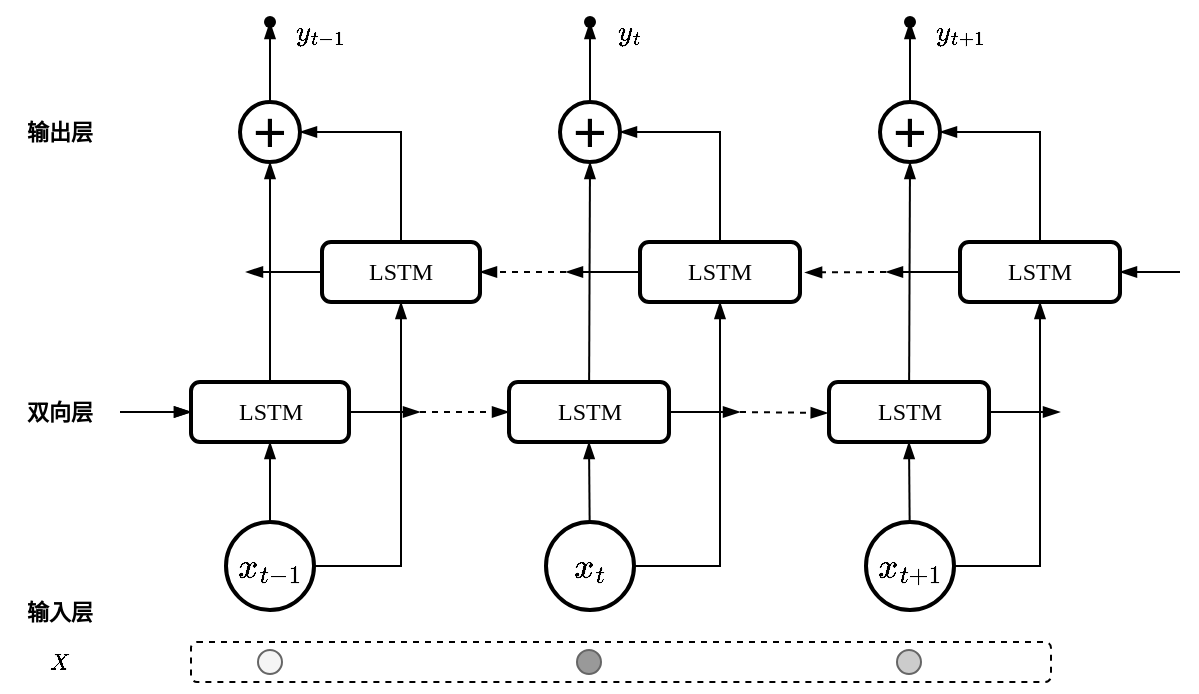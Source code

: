 <mxfile version="21.1.2" type="device">
  <diagram name="第 1 页" id="NGPjoLvIbvqw1ggJ_chU">
    <mxGraphModel dx="1646" dy="478" grid="1" gridSize="10" guides="1" tooltips="1" connect="1" arrows="1" fold="1" page="1" pageScale="1" pageWidth="827" pageHeight="1169" math="1" shadow="0">
      <root>
        <mxCell id="0" />
        <mxCell id="1" parent="0" />
        <mxCell id="ZLLbOFMfKlJB0nouN7ah-18" style="edgeStyle=none;shape=connector;rounded=0;orthogonalLoop=1;jettySize=auto;html=1;labelBackgroundColor=default;strokeColor=default;fontFamily=Helvetica;fontSize=11;fontColor=default;endArrow=blockThin;endFill=1;" parent="1" source="ZLLbOFMfKlJB0nouN7ah-1" target="ZLLbOFMfKlJB0nouN7ah-15" edge="1">
          <mxGeometry relative="1" as="geometry" />
        </mxCell>
        <mxCell id="ZLLbOFMfKlJB0nouN7ah-1" value="&lt;font style=&quot;font-size: 29px;&quot;&gt;+&lt;/font&gt;" style="ellipse;whiteSpace=wrap;html=1;aspect=fixed;fontFamily=Helvetica;fontSize=11;fontColor=default;strokeWidth=2;flipH=0;flipV=0;" parent="1" vertex="1">
          <mxGeometry x="-440" y="400" width="30" height="30" as="geometry" />
        </mxCell>
        <mxCell id="ZLLbOFMfKlJB0nouN7ah-19" style="edgeStyle=none;shape=connector;rounded=0;orthogonalLoop=1;jettySize=auto;html=1;entryX=0.546;entryY=0.952;entryDx=0;entryDy=0;entryPerimeter=0;labelBackgroundColor=default;strokeColor=default;fontFamily=Helvetica;fontSize=11;fontColor=default;endArrow=blockThin;endFill=1;" parent="1" source="ZLLbOFMfKlJB0nouN7ah-2" target="ZLLbOFMfKlJB0nouN7ah-16" edge="1">
          <mxGeometry relative="1" as="geometry" />
        </mxCell>
        <mxCell id="ZLLbOFMfKlJB0nouN7ah-2" value="&lt;font style=&quot;font-size: 29px;&quot;&gt;+&lt;/font&gt;" style="ellipse;whiteSpace=wrap;html=1;aspect=fixed;fontFamily=Helvetica;fontSize=11;fontColor=default;strokeWidth=2;flipH=0;flipV=0;" parent="1" vertex="1">
          <mxGeometry x="-280" y="400" width="30" height="30" as="geometry" />
        </mxCell>
        <mxCell id="ZLLbOFMfKlJB0nouN7ah-20" style="edgeStyle=none;shape=connector;rounded=0;orthogonalLoop=1;jettySize=auto;html=1;labelBackgroundColor=default;strokeColor=default;fontFamily=Helvetica;fontSize=11;fontColor=default;endArrow=blockThin;endFill=1;" parent="1" source="ZLLbOFMfKlJB0nouN7ah-3" target="ZLLbOFMfKlJB0nouN7ah-17" edge="1">
          <mxGeometry relative="1" as="geometry" />
        </mxCell>
        <mxCell id="ZLLbOFMfKlJB0nouN7ah-3" value="&lt;font style=&quot;font-size: 29px;&quot;&gt;+&lt;/font&gt;" style="ellipse;whiteSpace=wrap;html=1;aspect=fixed;fontFamily=Helvetica;fontSize=11;fontColor=default;strokeWidth=2;flipH=0;flipV=0;" parent="1" vertex="1">
          <mxGeometry x="-120" y="400" width="30" height="30" as="geometry" />
        </mxCell>
        <mxCell id="ZLLbOFMfKlJB0nouN7ah-30" style="edgeStyle=orthogonalEdgeStyle;shape=connector;rounded=0;orthogonalLoop=1;jettySize=auto;html=1;entryX=1;entryY=0.5;entryDx=0;entryDy=0;labelBackgroundColor=default;strokeColor=default;fontFamily=Helvetica;fontSize=11;fontColor=default;endArrow=blockThin;endFill=1;" parent="1" source="ZLLbOFMfKlJB0nouN7ah-4" target="ZLLbOFMfKlJB0nouN7ah-1" edge="1">
          <mxGeometry relative="1" as="geometry">
            <Array as="points">
              <mxPoint x="-359" y="415" />
            </Array>
          </mxGeometry>
        </mxCell>
        <mxCell id="ZLLbOFMfKlJB0nouN7ah-58" style="edgeStyle=none;shape=connector;rounded=0;orthogonalLoop=1;jettySize=auto;html=1;labelBackgroundColor=default;strokeColor=default;fontFamily=Helvetica;fontSize=11;fontColor=default;endArrow=blockThin;endFill=1;" parent="1" source="ZLLbOFMfKlJB0nouN7ah-4" edge="1">
          <mxGeometry relative="1" as="geometry">
            <mxPoint x="-437" y="485" as="targetPoint" />
          </mxGeometry>
        </mxCell>
        <mxCell id="ZLLbOFMfKlJB0nouN7ah-4" value="&lt;font face=&quot;Times New Roman&quot;&gt;LSTM&lt;/font&gt;" style="rounded=1;whiteSpace=wrap;html=1;strokeWidth=2;" parent="1" vertex="1">
          <mxGeometry x="-399" y="470" width="79" height="30" as="geometry" />
        </mxCell>
        <mxCell id="ZLLbOFMfKlJB0nouN7ah-34" style="edgeStyle=orthogonalEdgeStyle;shape=connector;rounded=0;orthogonalLoop=1;jettySize=auto;html=1;entryX=1;entryY=0.5;entryDx=0;entryDy=0;labelBackgroundColor=default;strokeColor=default;fontFamily=Helvetica;fontSize=11;fontColor=default;endArrow=blockThin;endFill=1;" parent="1" source="ZLLbOFMfKlJB0nouN7ah-5" target="ZLLbOFMfKlJB0nouN7ah-3" edge="1">
          <mxGeometry relative="1" as="geometry">
            <Array as="points">
              <mxPoint x="-40" y="415" />
            </Array>
          </mxGeometry>
        </mxCell>
        <mxCell id="ZLLbOFMfKlJB0nouN7ah-52" style="edgeStyle=none;shape=connector;rounded=0;orthogonalLoop=1;jettySize=auto;html=1;labelBackgroundColor=default;strokeColor=default;fontFamily=Helvetica;fontSize=11;fontColor=default;endArrow=blockThin;endFill=1;" parent="1" source="ZLLbOFMfKlJB0nouN7ah-5" edge="1">
          <mxGeometry relative="1" as="geometry">
            <mxPoint x="-117" y="485" as="targetPoint" />
          </mxGeometry>
        </mxCell>
        <mxCell id="ZLLbOFMfKlJB0nouN7ah-5" value="&lt;font face=&quot;Times New Roman&quot;&gt;LSTM&lt;/font&gt;" style="rounded=1;whiteSpace=wrap;html=1;strokeWidth=2;" parent="1" vertex="1">
          <mxGeometry x="-80" y="470" width="80" height="30" as="geometry" />
        </mxCell>
        <mxCell id="ZLLbOFMfKlJB0nouN7ah-32" style="edgeStyle=orthogonalEdgeStyle;shape=connector;rounded=0;orthogonalLoop=1;jettySize=auto;html=1;entryX=1;entryY=0.5;entryDx=0;entryDy=0;labelBackgroundColor=default;strokeColor=default;fontFamily=Helvetica;fontSize=11;fontColor=default;endArrow=blockThin;endFill=1;" parent="1" source="ZLLbOFMfKlJB0nouN7ah-6" target="ZLLbOFMfKlJB0nouN7ah-2" edge="1">
          <mxGeometry relative="1" as="geometry">
            <Array as="points">
              <mxPoint x="-200" y="415" />
            </Array>
          </mxGeometry>
        </mxCell>
        <mxCell id="ZLLbOFMfKlJB0nouN7ah-54" style="edgeStyle=none;shape=connector;rounded=0;orthogonalLoop=1;jettySize=auto;html=1;labelBackgroundColor=default;strokeColor=default;fontFamily=Helvetica;fontSize=11;fontColor=default;endArrow=blockThin;endFill=1;" parent="1" source="ZLLbOFMfKlJB0nouN7ah-6" edge="1">
          <mxGeometry relative="1" as="geometry">
            <mxPoint x="-277" y="485" as="targetPoint" />
          </mxGeometry>
        </mxCell>
        <mxCell id="ZLLbOFMfKlJB0nouN7ah-6" value="&lt;font face=&quot;Times New Roman&quot;&gt;LSTM&lt;/font&gt;" style="rounded=1;whiteSpace=wrap;html=1;strokeWidth=2;" parent="1" vertex="1">
          <mxGeometry x="-240" y="470" width="80" height="30" as="geometry" />
        </mxCell>
        <mxCell id="ZLLbOFMfKlJB0nouN7ah-14" style="edgeStyle=none;shape=connector;rounded=0;orthogonalLoop=1;jettySize=auto;html=1;entryX=0.5;entryY=1;entryDx=0;entryDy=0;labelBackgroundColor=default;strokeColor=default;fontFamily=Helvetica;fontSize=11;fontColor=default;endArrow=blockThin;endFill=1;" parent="1" source="ZLLbOFMfKlJB0nouN7ah-7" target="ZLLbOFMfKlJB0nouN7ah-1" edge="1">
          <mxGeometry relative="1" as="geometry" />
        </mxCell>
        <mxCell id="ZLLbOFMfKlJB0nouN7ah-40" style="edgeStyle=none;shape=connector;rounded=0;orthogonalLoop=1;jettySize=auto;html=1;entryX=0.384;entryY=0.447;entryDx=0;entryDy=0;entryPerimeter=0;labelBackgroundColor=default;strokeColor=default;fontFamily=Helvetica;fontSize=11;fontColor=default;endArrow=blockThin;endFill=1;" parent="1" source="ZLLbOFMfKlJB0nouN7ah-7" edge="1">
          <mxGeometry relative="1" as="geometry">
            <mxPoint x="-350" y="555" as="targetPoint" />
          </mxGeometry>
        </mxCell>
        <mxCell id="ZLLbOFMfKlJB0nouN7ah-7" value="&lt;font face=&quot;Times New Roman&quot;&gt;LSTM&lt;/font&gt;" style="rounded=1;whiteSpace=wrap;html=1;strokeWidth=2;" parent="1" vertex="1">
          <mxGeometry x="-464.5" y="540" width="79" height="30" as="geometry" />
        </mxCell>
        <mxCell id="ZLLbOFMfKlJB0nouN7ah-27" style="edgeStyle=none;shape=connector;rounded=0;orthogonalLoop=1;jettySize=auto;html=1;entryX=0.5;entryY=1;entryDx=0;entryDy=0;labelBackgroundColor=default;strokeColor=default;fontFamily=Helvetica;fontSize=11;fontColor=default;endArrow=blockThin;endFill=1;" parent="1" source="ZLLbOFMfKlJB0nouN7ah-8" target="ZLLbOFMfKlJB0nouN7ah-3" edge="1">
          <mxGeometry relative="1" as="geometry" />
        </mxCell>
        <mxCell id="ZLLbOFMfKlJB0nouN7ah-46" style="edgeStyle=none;shape=connector;rounded=0;orthogonalLoop=1;jettySize=auto;html=1;labelBackgroundColor=default;strokeColor=default;fontFamily=Helvetica;fontSize=11;fontColor=default;endArrow=blockThin;endFill=1;" parent="1" source="ZLLbOFMfKlJB0nouN7ah-8" edge="1">
          <mxGeometry relative="1" as="geometry">
            <mxPoint x="-30" y="555" as="targetPoint" />
          </mxGeometry>
        </mxCell>
        <mxCell id="ZLLbOFMfKlJB0nouN7ah-8" value="&lt;font face=&quot;Times New Roman&quot;&gt;LSTM&lt;/font&gt;" style="rounded=1;whiteSpace=wrap;html=1;strokeWidth=2;" parent="1" vertex="1">
          <mxGeometry x="-145.5" y="540" width="80" height="30" as="geometry" />
        </mxCell>
        <mxCell id="ZLLbOFMfKlJB0nouN7ah-25" style="edgeStyle=none;shape=connector;rounded=0;orthogonalLoop=1;jettySize=auto;html=1;entryX=0.5;entryY=1;entryDx=0;entryDy=0;labelBackgroundColor=default;strokeColor=default;fontFamily=Helvetica;fontSize=11;fontColor=default;endArrow=blockThin;endFill=1;" parent="1" source="ZLLbOFMfKlJB0nouN7ah-9" target="ZLLbOFMfKlJB0nouN7ah-2" edge="1">
          <mxGeometry relative="1" as="geometry" />
        </mxCell>
        <mxCell id="ZLLbOFMfKlJB0nouN7ah-44" style="edgeStyle=none;shape=connector;rounded=0;orthogonalLoop=1;jettySize=auto;html=1;labelBackgroundColor=default;strokeColor=default;fontFamily=Helvetica;fontSize=11;fontColor=default;endArrow=blockThin;endFill=1;" parent="1" source="ZLLbOFMfKlJB0nouN7ah-9" edge="1">
          <mxGeometry relative="1" as="geometry">
            <mxPoint x="-190" y="555" as="targetPoint" />
          </mxGeometry>
        </mxCell>
        <mxCell id="ZLLbOFMfKlJB0nouN7ah-9" value="&lt;font face=&quot;Times New Roman&quot;&gt;LSTM&lt;/font&gt;" style="rounded=1;whiteSpace=wrap;html=1;strokeWidth=2;" parent="1" vertex="1">
          <mxGeometry x="-305.5" y="540" width="80" height="30" as="geometry" />
        </mxCell>
        <mxCell id="ZLLbOFMfKlJB0nouN7ah-13" style="rounded=0;orthogonalLoop=1;jettySize=auto;html=1;entryX=0.5;entryY=1;entryDx=0;entryDy=0;endArrow=blockThin;endFill=1;" parent="1" source="ZLLbOFMfKlJB0nouN7ah-10" target="ZLLbOFMfKlJB0nouN7ah-7" edge="1">
          <mxGeometry relative="1" as="geometry" />
        </mxCell>
        <mxCell id="ZLLbOFMfKlJB0nouN7ah-28" style="edgeStyle=orthogonalEdgeStyle;shape=connector;rounded=0;orthogonalLoop=1;jettySize=auto;html=1;entryX=0.5;entryY=1;entryDx=0;entryDy=0;labelBackgroundColor=default;strokeColor=default;fontFamily=Helvetica;fontSize=11;fontColor=default;endArrow=blockThin;endFill=1;" parent="1" source="ZLLbOFMfKlJB0nouN7ah-10" target="ZLLbOFMfKlJB0nouN7ah-4" edge="1">
          <mxGeometry relative="1" as="geometry" />
        </mxCell>
        <mxCell id="ZLLbOFMfKlJB0nouN7ah-10" value="&lt;font style=&quot;font-size: 15px;&quot;&gt;$$x_{t-1}$$&lt;/font&gt;" style="ellipse;whiteSpace=wrap;html=1;aspect=fixed;fontFamily=Helvetica;fontSize=11;fontColor=default;strokeWidth=2;flipH=0;flipV=0;" parent="1" vertex="1">
          <mxGeometry x="-447" y="610" width="44" height="44" as="geometry" />
        </mxCell>
        <mxCell id="ZLLbOFMfKlJB0nouN7ah-24" style="edgeStyle=none;shape=connector;rounded=0;orthogonalLoop=1;jettySize=auto;html=1;entryX=0.5;entryY=1;entryDx=0;entryDy=0;labelBackgroundColor=default;strokeColor=default;fontFamily=Helvetica;fontSize=11;fontColor=default;endArrow=blockThin;endFill=1;" parent="1" source="ZLLbOFMfKlJB0nouN7ah-11" target="ZLLbOFMfKlJB0nouN7ah-9" edge="1">
          <mxGeometry relative="1" as="geometry" />
        </mxCell>
        <mxCell id="ZLLbOFMfKlJB0nouN7ah-31" style="edgeStyle=orthogonalEdgeStyle;shape=connector;rounded=0;orthogonalLoop=1;jettySize=auto;html=1;exitX=1;exitY=0.5;exitDx=0;exitDy=0;entryX=0.5;entryY=1;entryDx=0;entryDy=0;labelBackgroundColor=default;strokeColor=default;fontFamily=Helvetica;fontSize=11;fontColor=default;endArrow=blockThin;endFill=1;" parent="1" source="ZLLbOFMfKlJB0nouN7ah-11" target="ZLLbOFMfKlJB0nouN7ah-6" edge="1">
          <mxGeometry relative="1" as="geometry" />
        </mxCell>
        <mxCell id="ZLLbOFMfKlJB0nouN7ah-11" value="&lt;font style=&quot;font-size: 15px;&quot;&gt;$$x_{t}$$&lt;/font&gt;" style="ellipse;whiteSpace=wrap;html=1;aspect=fixed;fontFamily=Helvetica;fontSize=11;fontColor=default;strokeWidth=2;flipH=0;flipV=0;" parent="1" vertex="1">
          <mxGeometry x="-287" y="610" width="44" height="44" as="geometry" />
        </mxCell>
        <mxCell id="ZLLbOFMfKlJB0nouN7ah-26" style="edgeStyle=none;shape=connector;rounded=0;orthogonalLoop=1;jettySize=auto;html=1;entryX=0.5;entryY=1;entryDx=0;entryDy=0;labelBackgroundColor=default;strokeColor=default;fontFamily=Helvetica;fontSize=11;fontColor=default;endArrow=blockThin;endFill=1;" parent="1" source="ZLLbOFMfKlJB0nouN7ah-12" target="ZLLbOFMfKlJB0nouN7ah-8" edge="1">
          <mxGeometry relative="1" as="geometry" />
        </mxCell>
        <mxCell id="ZLLbOFMfKlJB0nouN7ah-33" style="edgeStyle=orthogonalEdgeStyle;shape=connector;rounded=0;orthogonalLoop=1;jettySize=auto;html=1;entryX=0.5;entryY=1;entryDx=0;entryDy=0;labelBackgroundColor=default;strokeColor=default;fontFamily=Helvetica;fontSize=11;fontColor=default;endArrow=blockThin;endFill=1;" parent="1" source="ZLLbOFMfKlJB0nouN7ah-12" target="ZLLbOFMfKlJB0nouN7ah-5" edge="1">
          <mxGeometry relative="1" as="geometry" />
        </mxCell>
        <mxCell id="ZLLbOFMfKlJB0nouN7ah-12" value="&lt;font style=&quot;font-size: 15px;&quot;&gt;$$x_{t+1}$$&lt;/font&gt;" style="ellipse;whiteSpace=wrap;html=1;aspect=fixed;fontFamily=Helvetica;fontSize=11;fontColor=default;strokeWidth=2;flipH=0;flipV=0;" parent="1" vertex="1">
          <mxGeometry x="-127" y="610" width="44" height="44" as="geometry" />
        </mxCell>
        <mxCell id="ZLLbOFMfKlJB0nouN7ah-15" value="" style="shape=waypoint;sketch=0;fillStyle=solid;size=6;pointerEvents=1;points=[];fillColor=none;resizable=0;rotatable=0;perimeter=centerPerimeter;snapToPoint=1;fontFamily=Helvetica;fontSize=11;fontColor=default;" parent="1" vertex="1">
          <mxGeometry x="-435" y="350" width="20" height="20" as="geometry" />
        </mxCell>
        <mxCell id="ZLLbOFMfKlJB0nouN7ah-16" value="" style="shape=waypoint;sketch=0;fillStyle=solid;size=6;pointerEvents=1;points=[];fillColor=none;resizable=0;rotatable=0;perimeter=centerPerimeter;snapToPoint=1;fontFamily=Helvetica;fontSize=11;fontColor=default;" parent="1" vertex="1">
          <mxGeometry x="-275" y="350" width="20" height="20" as="geometry" />
        </mxCell>
        <mxCell id="ZLLbOFMfKlJB0nouN7ah-17" value="" style="shape=waypoint;sketch=0;fillStyle=solid;size=6;pointerEvents=1;points=[];fillColor=none;resizable=0;rotatable=0;perimeter=centerPerimeter;snapToPoint=1;fontFamily=Helvetica;fontSize=11;fontColor=default;" parent="1" vertex="1">
          <mxGeometry x="-115" y="350" width="20" height="20" as="geometry" />
        </mxCell>
        <mxCell id="ZLLbOFMfKlJB0nouN7ah-21" value="&lt;font style=&quot;font-size: 12px;&quot;&gt;$$y_{t-1}$$&lt;/font&gt;" style="text;html=1;strokeColor=none;fillColor=none;align=center;verticalAlign=middle;whiteSpace=wrap;rounded=0;fontSize=11;fontFamily=Helvetica;fontColor=default;" parent="1" vertex="1">
          <mxGeometry x="-430" y="350" width="60" height="30" as="geometry" />
        </mxCell>
        <mxCell id="ZLLbOFMfKlJB0nouN7ah-22" value="&lt;font style=&quot;font-size: 12px;&quot;&gt;$$y_{t}$$&lt;/font&gt;" style="text;html=1;strokeColor=none;fillColor=none;align=center;verticalAlign=middle;whiteSpace=wrap;rounded=0;fontSize=11;fontFamily=Helvetica;fontColor=default;" parent="1" vertex="1">
          <mxGeometry x="-275" y="350" width="60" height="30" as="geometry" />
        </mxCell>
        <mxCell id="ZLLbOFMfKlJB0nouN7ah-23" value="&lt;font style=&quot;font-size: 12px;&quot;&gt;$$y_{t+1}$$&lt;/font&gt;" style="text;html=1;strokeColor=none;fillColor=none;align=center;verticalAlign=middle;whiteSpace=wrap;rounded=0;fontSize=11;fontFamily=Helvetica;fontColor=default;" parent="1" vertex="1">
          <mxGeometry x="-110" y="350" width="60" height="30" as="geometry" />
        </mxCell>
        <mxCell id="ZLLbOFMfKlJB0nouN7ah-37" style="edgeStyle=orthogonalEdgeStyle;shape=connector;rounded=0;orthogonalLoop=1;jettySize=auto;html=1;entryX=0;entryY=0.5;entryDx=0;entryDy=0;labelBackgroundColor=default;strokeColor=default;fontFamily=Helvetica;fontSize=11;fontColor=default;endArrow=blockThin;endFill=1;" parent="1" target="ZLLbOFMfKlJB0nouN7ah-7" edge="1">
          <mxGeometry relative="1" as="geometry">
            <mxPoint x="-500" y="555" as="sourcePoint" />
          </mxGeometry>
        </mxCell>
        <mxCell id="ZLLbOFMfKlJB0nouN7ah-39" value="" style="shape=connector;rounded=0;orthogonalLoop=1;jettySize=auto;html=1;labelBackgroundColor=default;strokeColor=default;fontFamily=Helvetica;fontSize=11;fontColor=default;endArrow=blockThin;endFill=1;" parent="1" target="ZLLbOFMfKlJB0nouN7ah-7" edge="1">
          <mxGeometry relative="1" as="geometry">
            <mxPoint x="-500" y="555" as="sourcePoint" />
          </mxGeometry>
        </mxCell>
        <mxCell id="ZLLbOFMfKlJB0nouN7ah-41" style="edgeStyle=none;shape=connector;rounded=0;orthogonalLoop=1;jettySize=auto;html=1;entryX=0;entryY=0.5;entryDx=0;entryDy=0;labelBackgroundColor=default;strokeColor=default;fontFamily=Helvetica;fontSize=11;fontColor=default;endArrow=blockThin;endFill=1;dashed=1;" parent="1" target="ZLLbOFMfKlJB0nouN7ah-9" edge="1">
          <mxGeometry relative="1" as="geometry">
            <mxPoint x="-350" y="555" as="sourcePoint" />
          </mxGeometry>
        </mxCell>
        <mxCell id="ZLLbOFMfKlJB0nouN7ah-45" style="edgeStyle=none;shape=connector;rounded=0;orthogonalLoop=1;jettySize=auto;html=1;entryX=-0.008;entryY=0.516;entryDx=0;entryDy=0;entryPerimeter=0;labelBackgroundColor=default;strokeColor=default;fontFamily=Helvetica;fontSize=11;fontColor=default;endArrow=blockThin;endFill=1;dashed=1;" parent="1" target="ZLLbOFMfKlJB0nouN7ah-8" edge="1">
          <mxGeometry relative="1" as="geometry">
            <mxPoint x="-190" y="555" as="sourcePoint" />
          </mxGeometry>
        </mxCell>
        <mxCell id="ZLLbOFMfKlJB0nouN7ah-51" style="edgeStyle=none;shape=connector;rounded=0;orthogonalLoop=1;jettySize=auto;html=1;entryX=1;entryY=0.5;entryDx=0;entryDy=0;labelBackgroundColor=default;strokeColor=default;fontFamily=Helvetica;fontSize=11;fontColor=default;endArrow=blockThin;endFill=1;" parent="1" target="ZLLbOFMfKlJB0nouN7ah-5" edge="1">
          <mxGeometry relative="1" as="geometry">
            <mxPoint x="30" y="485" as="sourcePoint" />
          </mxGeometry>
        </mxCell>
        <mxCell id="ZLLbOFMfKlJB0nouN7ah-53" style="edgeStyle=none;shape=connector;rounded=0;orthogonalLoop=1;jettySize=auto;html=1;entryX=1.032;entryY=0.507;entryDx=0;entryDy=0;entryPerimeter=0;labelBackgroundColor=default;strokeColor=default;fontFamily=Helvetica;fontSize=11;fontColor=default;endArrow=blockThin;endFill=1;dashed=1;" parent="1" target="ZLLbOFMfKlJB0nouN7ah-6" edge="1">
          <mxGeometry relative="1" as="geometry">
            <mxPoint x="-117" y="485" as="sourcePoint" />
          </mxGeometry>
        </mxCell>
        <mxCell id="ZLLbOFMfKlJB0nouN7ah-55" style="edgeStyle=none;shape=connector;rounded=0;orthogonalLoop=1;jettySize=auto;html=1;entryX=1;entryY=0.5;entryDx=0;entryDy=0;labelBackgroundColor=default;strokeColor=default;fontFamily=Helvetica;fontSize=11;fontColor=default;endArrow=blockThin;endFill=1;dashed=1;" parent="1" target="ZLLbOFMfKlJB0nouN7ah-4" edge="1">
          <mxGeometry relative="1" as="geometry">
            <mxPoint x="-277" y="485" as="sourcePoint" />
          </mxGeometry>
        </mxCell>
        <mxCell id="ZLLbOFMfKlJB0nouN7ah-59" value="输出层" style="text;html=1;strokeColor=none;fillColor=none;align=center;verticalAlign=middle;whiteSpace=wrap;rounded=0;fontSize=11;fontFamily=宋体;fontColor=default;fontStyle=1" parent="1" vertex="1">
          <mxGeometry x="-560" y="400" width="60" height="30" as="geometry" />
        </mxCell>
        <mxCell id="ZLLbOFMfKlJB0nouN7ah-60" value="双向层" style="text;html=1;strokeColor=none;fillColor=none;align=center;verticalAlign=middle;whiteSpace=wrap;rounded=0;fontSize=11;fontFamily=宋体;fontColor=default;fontStyle=1" parent="1" vertex="1">
          <mxGeometry x="-560" y="540" width="60" height="30" as="geometry" />
        </mxCell>
        <mxCell id="ZLLbOFMfKlJB0nouN7ah-62" value="" style="rounded=1;whiteSpace=wrap;html=1;fontFamily=Helvetica;fontSize=11;fontColor=default;dashed=1;" parent="1" vertex="1">
          <mxGeometry x="-464.5" y="670" width="430" height="20" as="geometry" />
        </mxCell>
        <mxCell id="ZLLbOFMfKlJB0nouN7ah-64" value="" style="ellipse;whiteSpace=wrap;html=1;aspect=fixed;fontFamily=Helvetica;fontSize=11;fillColor=#f5f5f5;strokeColor=#666666;fontColor=#333333;" parent="1" vertex="1">
          <mxGeometry x="-431" y="674" width="12" height="12" as="geometry" />
        </mxCell>
        <mxCell id="ZLLbOFMfKlJB0nouN7ah-65" value="" style="ellipse;whiteSpace=wrap;html=1;aspect=fixed;fontFamily=Helvetica;fontSize=11;fillColor=#999999;strokeColor=#666666;fontColor=#333333;" parent="1" vertex="1">
          <mxGeometry x="-271.5" y="674" width="12" height="12" as="geometry" />
        </mxCell>
        <mxCell id="ZLLbOFMfKlJB0nouN7ah-66" value="" style="ellipse;whiteSpace=wrap;html=1;aspect=fixed;fontFamily=Helvetica;fontSize=11;fillColor=#CCCCCC;strokeColor=#666666;fontColor=#333333;" parent="1" vertex="1">
          <mxGeometry x="-111.5" y="674" width="12" height="12" as="geometry" />
        </mxCell>
        <mxCell id="ZLLbOFMfKlJB0nouN7ah-67" value="输入层" style="text;html=1;strokeColor=none;fillColor=none;align=center;verticalAlign=middle;whiteSpace=wrap;rounded=0;fontSize=11;fontFamily=宋体;fontColor=default;fontStyle=1" parent="1" vertex="1">
          <mxGeometry x="-560" y="640" width="60" height="30" as="geometry" />
        </mxCell>
        <mxCell id="ZLLbOFMfKlJB0nouN7ah-68" value="$$X$$" style="text;html=1;strokeColor=none;fillColor=none;align=center;verticalAlign=middle;whiteSpace=wrap;rounded=0;fontSize=11;fontFamily=宋体;fontColor=default;fontStyle=1" parent="1" vertex="1">
          <mxGeometry x="-560" y="665" width="60" height="30" as="geometry" />
        </mxCell>
      </root>
    </mxGraphModel>
  </diagram>
</mxfile>
